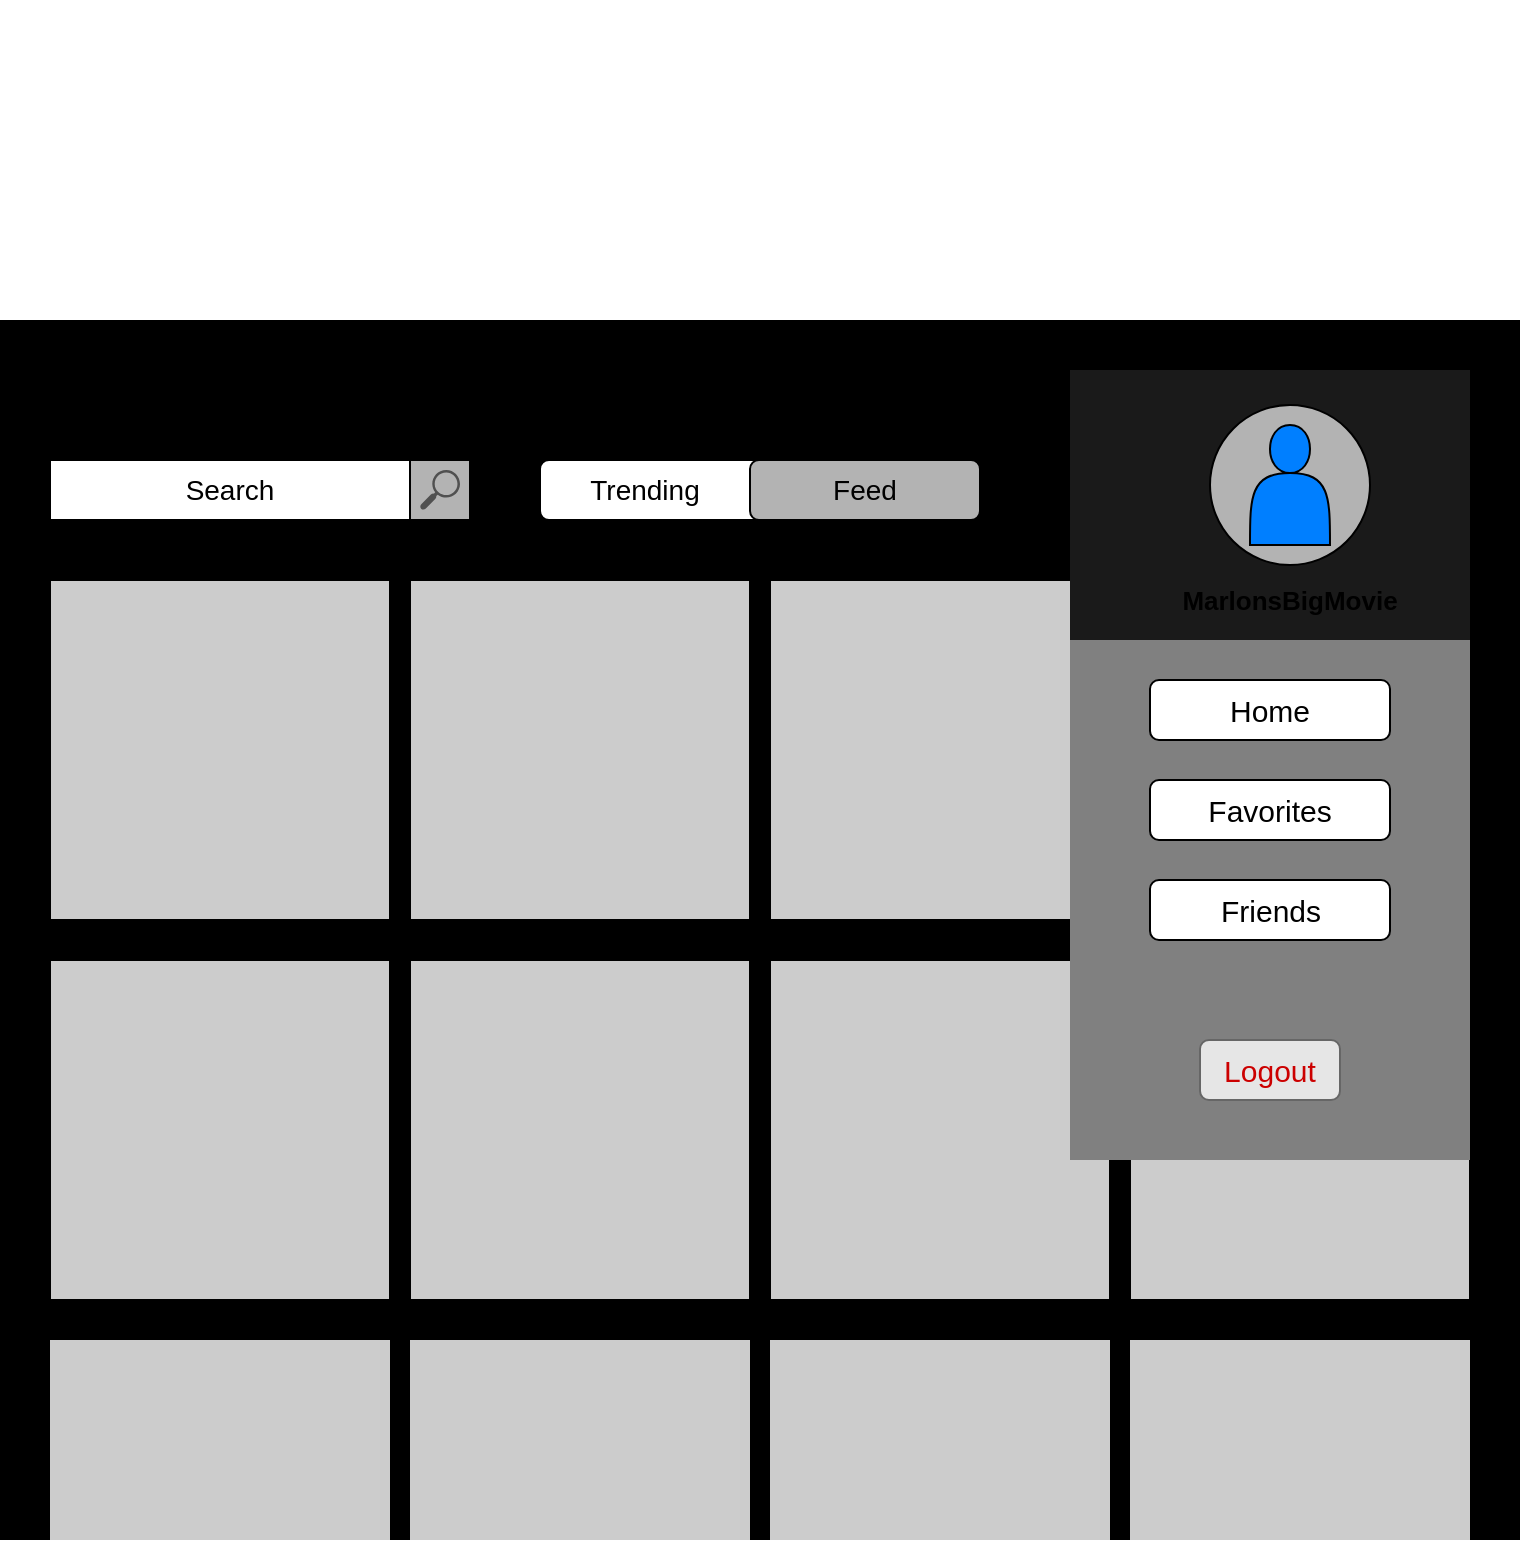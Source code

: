 <mxfile>
    <diagram id="v5QRobQJVuroFoh_qRXB" name="Page-1">
        <mxGraphModel dx="1171" dy="821" grid="1" gridSize="10" guides="1" tooltips="1" connect="1" arrows="1" fold="1" page="1" pageScale="1" pageWidth="850" pageHeight="1100" math="0" shadow="0">
            <root>
                <mxCell id="0"/>
                <mxCell id="1" parent="0"/>
                <mxCell id="32" value="" style="rounded=0;whiteSpace=wrap;html=1;fillColor=#000000;strokeColor=none;" parent="1" vertex="1">
                    <mxGeometry x="45" y="260" width="760" height="610" as="geometry"/>
                </mxCell>
                <mxCell id="33" value="" style="whiteSpace=wrap;html=1;aspect=fixed;fillColor=#CCCCCC;" parent="1" vertex="1">
                    <mxGeometry x="740" y="285" width="40" height="40" as="geometry"/>
                </mxCell>
                <mxCell id="35" value="" style="rounded=0;whiteSpace=wrap;html=1;fillColor=#000000;" parent="1" vertex="1">
                    <mxGeometry x="745" y="292.5" width="30" height="10" as="geometry"/>
                </mxCell>
                <mxCell id="37" value="" style="rounded=0;whiteSpace=wrap;html=1;fillColor=#000000;" parent="1" vertex="1">
                    <mxGeometry x="745" y="310" width="30" height="10" as="geometry"/>
                </mxCell>
                <mxCell id="42" value="" style="rounded=1;whiteSpace=wrap;html=1;fillColor=#FFFFFF;" parent="1" vertex="1">
                    <mxGeometry x="315" y="330" width="220" height="30" as="geometry"/>
                </mxCell>
                <mxCell id="43" value="" style="rounded=1;whiteSpace=wrap;html=1;fillColor=#B3B3B3;" parent="1" vertex="1">
                    <mxGeometry x="420" y="330" width="115" height="30" as="geometry"/>
                </mxCell>
                <mxCell id="44" value="" style="rounded=0;whiteSpace=wrap;html=1;fillColor=#FFFFFF;" parent="1" vertex="1">
                    <mxGeometry x="70" y="330" width="210" height="30" as="geometry"/>
                </mxCell>
                <mxCell id="45" value="" style="rounded=0;whiteSpace=wrap;html=1;fillColor=#B3B3B3;" parent="1" vertex="1">
                    <mxGeometry x="250" y="330" width="30" height="30" as="geometry"/>
                </mxCell>
                <mxCell id="47" value="" style="sketch=0;pointerEvents=1;shadow=0;dashed=0;html=1;strokeColor=none;fillColor=#505050;labelPosition=center;verticalLabelPosition=bottom;verticalAlign=top;outlineConnect=0;align=center;shape=mxgraph.office.concepts.search;" parent="1" vertex="1">
                    <mxGeometry x="255" y="335" width="20" height="20" as="geometry"/>
                </mxCell>
                <mxCell id="48" value="&lt;font color=&quot;#000000&quot; style=&quot;font-size: 14px&quot;&gt;Search&lt;/font&gt;" style="text;html=1;strokeColor=none;fillColor=none;align=center;verticalAlign=middle;whiteSpace=wrap;rounded=0;" parent="1" vertex="1">
                    <mxGeometry x="70" y="330" width="180" height="30" as="geometry"/>
                </mxCell>
                <mxCell id="49" value="&lt;font color=&quot;#000000&quot; style=&quot;font-size: 14px&quot;&gt;Trending&lt;/font&gt;&lt;span style=&quot;color: rgba(0 , 0 , 0 , 0) ; font-family: monospace ; font-size: 0px&quot;&gt;%3CmxGraphModel%3E%3Croot%3E%3CmxCell%20id%3D%220%22%2F%3E%3CmxCell%20id%3D%221%22%20parent%3D%220%22%2F%3E%3CmxCell%20id%3D%222%22%20value%3D%22%26lt%3Bfont%20color%3D%26quot%3B%23000000%26quot%3B%20style%3D%26quot%3Bfont-size%3A%2014px%26quot%3B%26gt%3BSearch%26lt%3B%2Ffont%26gt%3B%22%20style%3D%22text%3Bhtml%3D1%3BstrokeColor%3Dnone%3BfillColor%3Dnone%3Balign%3Dcenter%3BverticalAlign%3Dmiddle%3BwhiteSpace%3Dwrap%3Brounded%3D0%3B%22%20vertex%3D%221%22%20parent%3D%221%22%3E%3CmxGeometry%20x%3D%2270%22%20y%3D%22330%22%20width%3D%22180%22%20height%3D%2230%22%20as%3D%22geometry%22%2F%3E%3C%2FmxCell%3E%3C%2Froot%3E%3C%2FmxGraphModel%3E&lt;/span&gt;" style="text;html=1;strokeColor=none;fillColor=none;align=center;verticalAlign=middle;whiteSpace=wrap;rounded=0;" parent="1" vertex="1">
                    <mxGeometry x="315" y="330" width="105" height="30" as="geometry"/>
                </mxCell>
                <mxCell id="50" value="&lt;font color=&quot;#000000&quot;&gt;&lt;span style=&quot;font-size: 14px&quot;&gt;Feed&lt;/span&gt;&lt;/font&gt;" style="text;html=1;strokeColor=none;fillColor=none;align=center;verticalAlign=middle;whiteSpace=wrap;rounded=0;" parent="1" vertex="1">
                    <mxGeometry x="420" y="330" width="115" height="30" as="geometry"/>
                </mxCell>
                <mxCell id="51" value="" style="whiteSpace=wrap;html=1;aspect=fixed;fontSize=14;fontColor=#000000;fillColor=#CCCCCC;" parent="1" vertex="1">
                    <mxGeometry x="70" y="390" width="170" height="170" as="geometry"/>
                </mxCell>
                <mxCell id="55" value="" style="whiteSpace=wrap;html=1;aspect=fixed;fontSize=14;fontColor=#000000;fillColor=#CCCCCC;" parent="1" vertex="1">
                    <mxGeometry x="250" y="390" width="170" height="170" as="geometry"/>
                </mxCell>
                <mxCell id="56" value="" style="whiteSpace=wrap;html=1;aspect=fixed;fontSize=14;fontColor=#000000;fillColor=#CCCCCC;" parent="1" vertex="1">
                    <mxGeometry x="430" y="390" width="170" height="170" as="geometry"/>
                </mxCell>
                <mxCell id="57" value="" style="whiteSpace=wrap;html=1;aspect=fixed;fontSize=14;fontColor=#000000;fillColor=#CCCCCC;" parent="1" vertex="1">
                    <mxGeometry x="610" y="390" width="170" height="170" as="geometry"/>
                </mxCell>
                <mxCell id="62" value="" style="whiteSpace=wrap;html=1;aspect=fixed;fontSize=14;fontColor=#000000;fillColor=#CCCCCC;" parent="1" vertex="1">
                    <mxGeometry x="430" y="580" width="170" height="170" as="geometry"/>
                </mxCell>
                <mxCell id="63" value="" style="whiteSpace=wrap;html=1;aspect=fixed;fontSize=14;fontColor=#000000;fillColor=#CCCCCC;" parent="1" vertex="1">
                    <mxGeometry x="610" y="580" width="170" height="170" as="geometry"/>
                </mxCell>
                <mxCell id="64" value="" style="whiteSpace=wrap;html=1;aspect=fixed;fontSize=14;fontColor=#000000;fillColor=#CCCCCC;" parent="1" vertex="1">
                    <mxGeometry x="70" y="580" width="170" height="170" as="geometry"/>
                </mxCell>
                <mxCell id="65" value="" style="whiteSpace=wrap;html=1;aspect=fixed;fontSize=14;fontColor=#000000;fillColor=#CCCCCC;" parent="1" vertex="1">
                    <mxGeometry x="250" y="580" width="170" height="170" as="geometry"/>
                </mxCell>
                <mxCell id="70" value="" style="rounded=0;whiteSpace=wrap;html=1;fontSize=14;fontColor=#000000;fillColor=#CCCCCC;strokeColor=none;" parent="1" vertex="1">
                    <mxGeometry x="70" y="770" width="170" height="100" as="geometry"/>
                </mxCell>
                <mxCell id="71" value="" style="rounded=0;whiteSpace=wrap;html=1;fontSize=14;fontColor=#000000;fillColor=#CCCCCC;strokeColor=none;" parent="1" vertex="1">
                    <mxGeometry x="250" y="770" width="170" height="100" as="geometry"/>
                </mxCell>
                <mxCell id="72" value="" style="rounded=0;whiteSpace=wrap;html=1;fontSize=14;fontColor=#000000;fillColor=#CCCCCC;strokeColor=none;" parent="1" vertex="1">
                    <mxGeometry x="430" y="770" width="170" height="100" as="geometry"/>
                </mxCell>
                <mxCell id="73" value="" style="rounded=0;whiteSpace=wrap;html=1;fontSize=14;fontColor=#000000;fillColor=#CCCCCC;strokeColor=none;" parent="1" vertex="1">
                    <mxGeometry x="610" y="770" width="170" height="100" as="geometry"/>
                </mxCell>
                <mxCell id="118" value="&lt;font style=&quot;font-size: 38px&quot; color=&quot;#ffffff&quot;&gt;Home w/ Menu&lt;/font&gt;" style="text;strokeColor=none;fillColor=none;html=1;fontSize=24;fontStyle=1;verticalAlign=middle;align=center;fontColor=#000000;" parent="1" vertex="1">
                    <mxGeometry x="170" y="100" width="510" height="100" as="geometry"/>
                </mxCell>
                <mxCell id="120" value="" style="rounded=0;whiteSpace=wrap;html=1;fillColor=#1A1A1A;strokeColor=none;" parent="1" vertex="1">
                    <mxGeometry x="580" y="285" width="200" height="395" as="geometry"/>
                </mxCell>
                <mxCell id="121" value="" style="ellipse;whiteSpace=wrap;html=1;aspect=fixed;fillColor=#B3B3B3;" parent="1" vertex="1">
                    <mxGeometry x="650" y="302.5" width="80" height="80" as="geometry"/>
                </mxCell>
                <mxCell id="122" value="" style="shape=actor;whiteSpace=wrap;html=1;fillColor=#007FFF;" parent="1" vertex="1">
                    <mxGeometry x="670" y="312.5" width="40" height="60" as="geometry"/>
                </mxCell>
                <mxCell id="123" value="&lt;b&gt;&lt;font style=&quot;font-size: 13px&quot;&gt;MarlonsBigMovie&lt;/font&gt;&lt;/b&gt;" style="text;html=1;strokeColor=none;fillColor=none;align=center;verticalAlign=middle;whiteSpace=wrap;rounded=0;" parent="1" vertex="1">
                    <mxGeometry x="600" y="380" width="180" height="40" as="geometry"/>
                </mxCell>
                <mxCell id="124" value="" style="rounded=0;whiteSpace=wrap;html=1;fontSize=13;fillColor=#808080;strokeColor=none;" parent="1" vertex="1">
                    <mxGeometry x="580" y="420" width="200" height="260" as="geometry"/>
                </mxCell>
                <mxCell id="125" value="" style="rounded=1;whiteSpace=wrap;html=1;fontSize=13;fillColor=#FFFFFF;" parent="1" vertex="1">
                    <mxGeometry x="620" y="440" width="120" height="30" as="geometry"/>
                </mxCell>
                <mxCell id="129" value="" style="rounded=1;whiteSpace=wrap;html=1;fontSize=13;fillColor=#FFFFFF;" parent="1" vertex="1">
                    <mxGeometry x="620" y="490" width="120" height="30" as="geometry"/>
                </mxCell>
                <mxCell id="130" value="" style="rounded=1;whiteSpace=wrap;html=1;fontSize=13;fillColor=#FFFFFF;" parent="1" vertex="1">
                    <mxGeometry x="620" y="540" width="120" height="30" as="geometry"/>
                </mxCell>
                <mxCell id="131" value="" style="rounded=1;whiteSpace=wrap;html=1;fontSize=13;fillColor=#E6E6E6;strokeColor=#666666;fontColor=#333333;" parent="1" vertex="1">
                    <mxGeometry x="645" y="620" width="70" height="30" as="geometry"/>
                </mxCell>
                <mxCell id="132" value="&lt;font style=&quot;font-size: 15px&quot; color=&quot;#cc0000&quot;&gt;Logout&lt;/font&gt;" style="text;html=1;strokeColor=none;fillColor=none;align=center;verticalAlign=middle;whiteSpace=wrap;rounded=0;fontSize=13;" parent="1" vertex="1">
                    <mxGeometry x="655" y="625" width="50" height="20" as="geometry"/>
                </mxCell>
                <mxCell id="133" value="&lt;font color=&quot;#000000&quot;&gt;Home&lt;/font&gt;" style="text;html=1;strokeColor=none;fillColor=none;align=center;verticalAlign=middle;whiteSpace=wrap;rounded=0;fontSize=15;fontColor=#CC0000;" parent="1" vertex="1">
                    <mxGeometry x="645" y="445.5" width="70" height="19" as="geometry"/>
                </mxCell>
                <mxCell id="134" value="&lt;font color=&quot;#000000&quot;&gt;Favorites&lt;/font&gt;" style="text;html=1;strokeColor=none;fillColor=none;align=center;verticalAlign=middle;whiteSpace=wrap;rounded=0;fontSize=15;fontColor=#CC0000;" parent="1" vertex="1">
                    <mxGeometry x="635" y="495" width="90" height="20" as="geometry"/>
                </mxCell>
                <mxCell id="135" value="&lt;font color=&quot;#000000&quot;&gt;Friends&lt;/font&gt;" style="text;html=1;strokeColor=none;fillColor=none;align=center;verticalAlign=middle;whiteSpace=wrap;rounded=0;fontSize=15;fontColor=#CC0000;" parent="1" vertex="1">
                    <mxGeometry x="647.5" y="545" width="65" height="20" as="geometry"/>
                </mxCell>
            </root>
        </mxGraphModel>
    </diagram>
</mxfile>